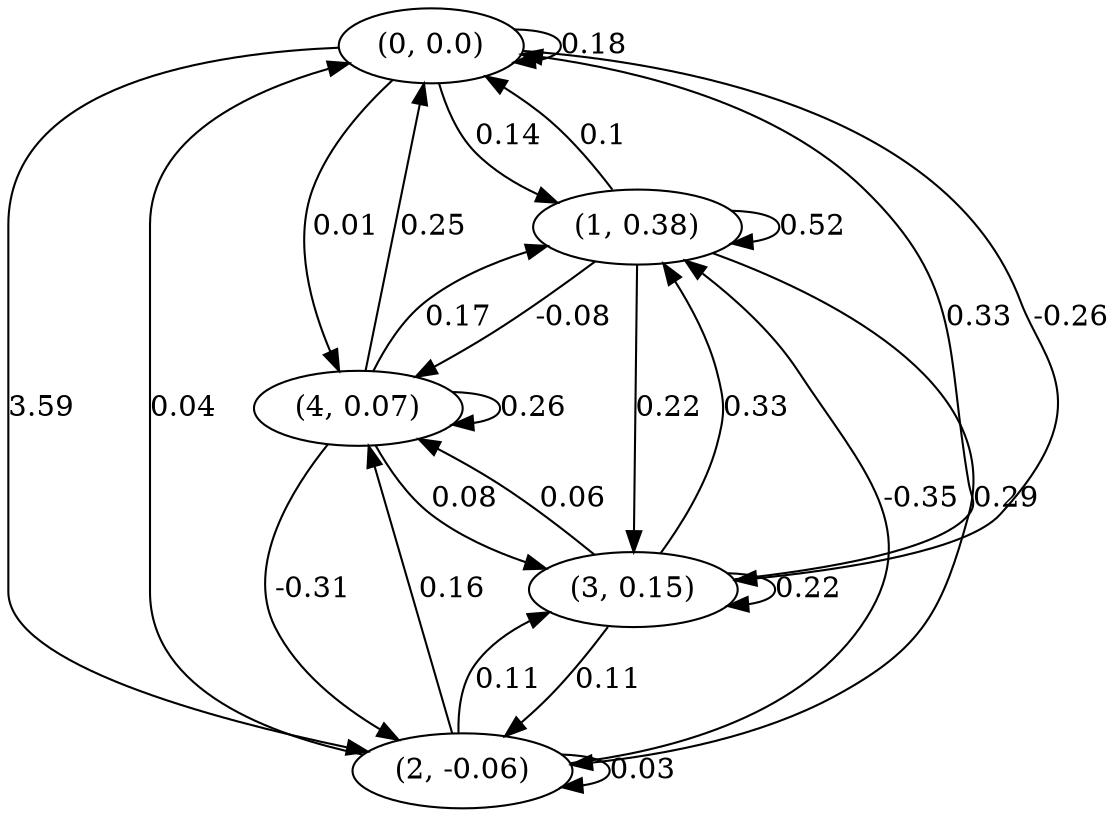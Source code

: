digraph {
    0 [ label = "(0, 0.0)" ]
    1 [ label = "(1, 0.38)" ]
    2 [ label = "(2, -0.06)" ]
    3 [ label = "(3, 0.15)" ]
    4 [ label = "(4, 0.07)" ]
    0 -> 0 [ label = "0.18" ]
    1 -> 1 [ label = "0.52" ]
    2 -> 2 [ label = "0.03" ]
    3 -> 3 [ label = "0.22" ]
    4 -> 4 [ label = "0.26" ]
    1 -> 0 [ label = "0.1" ]
    2 -> 0 [ label = "0.04" ]
    3 -> 0 [ label = "0.33" ]
    4 -> 0 [ label = "0.25" ]
    0 -> 1 [ label = "0.14" ]
    2 -> 1 [ label = "-0.35" ]
    3 -> 1 [ label = "0.33" ]
    4 -> 1 [ label = "0.17" ]
    0 -> 2 [ label = "3.59" ]
    1 -> 2 [ label = "0.29" ]
    3 -> 2 [ label = "0.11" ]
    4 -> 2 [ label = "-0.31" ]
    0 -> 3 [ label = "-0.26" ]
    1 -> 3 [ label = "0.22" ]
    2 -> 3 [ label = "0.11" ]
    4 -> 3 [ label = "0.08" ]
    0 -> 4 [ label = "0.01" ]
    1 -> 4 [ label = "-0.08" ]
    2 -> 4 [ label = "0.16" ]
    3 -> 4 [ label = "0.06" ]
}

